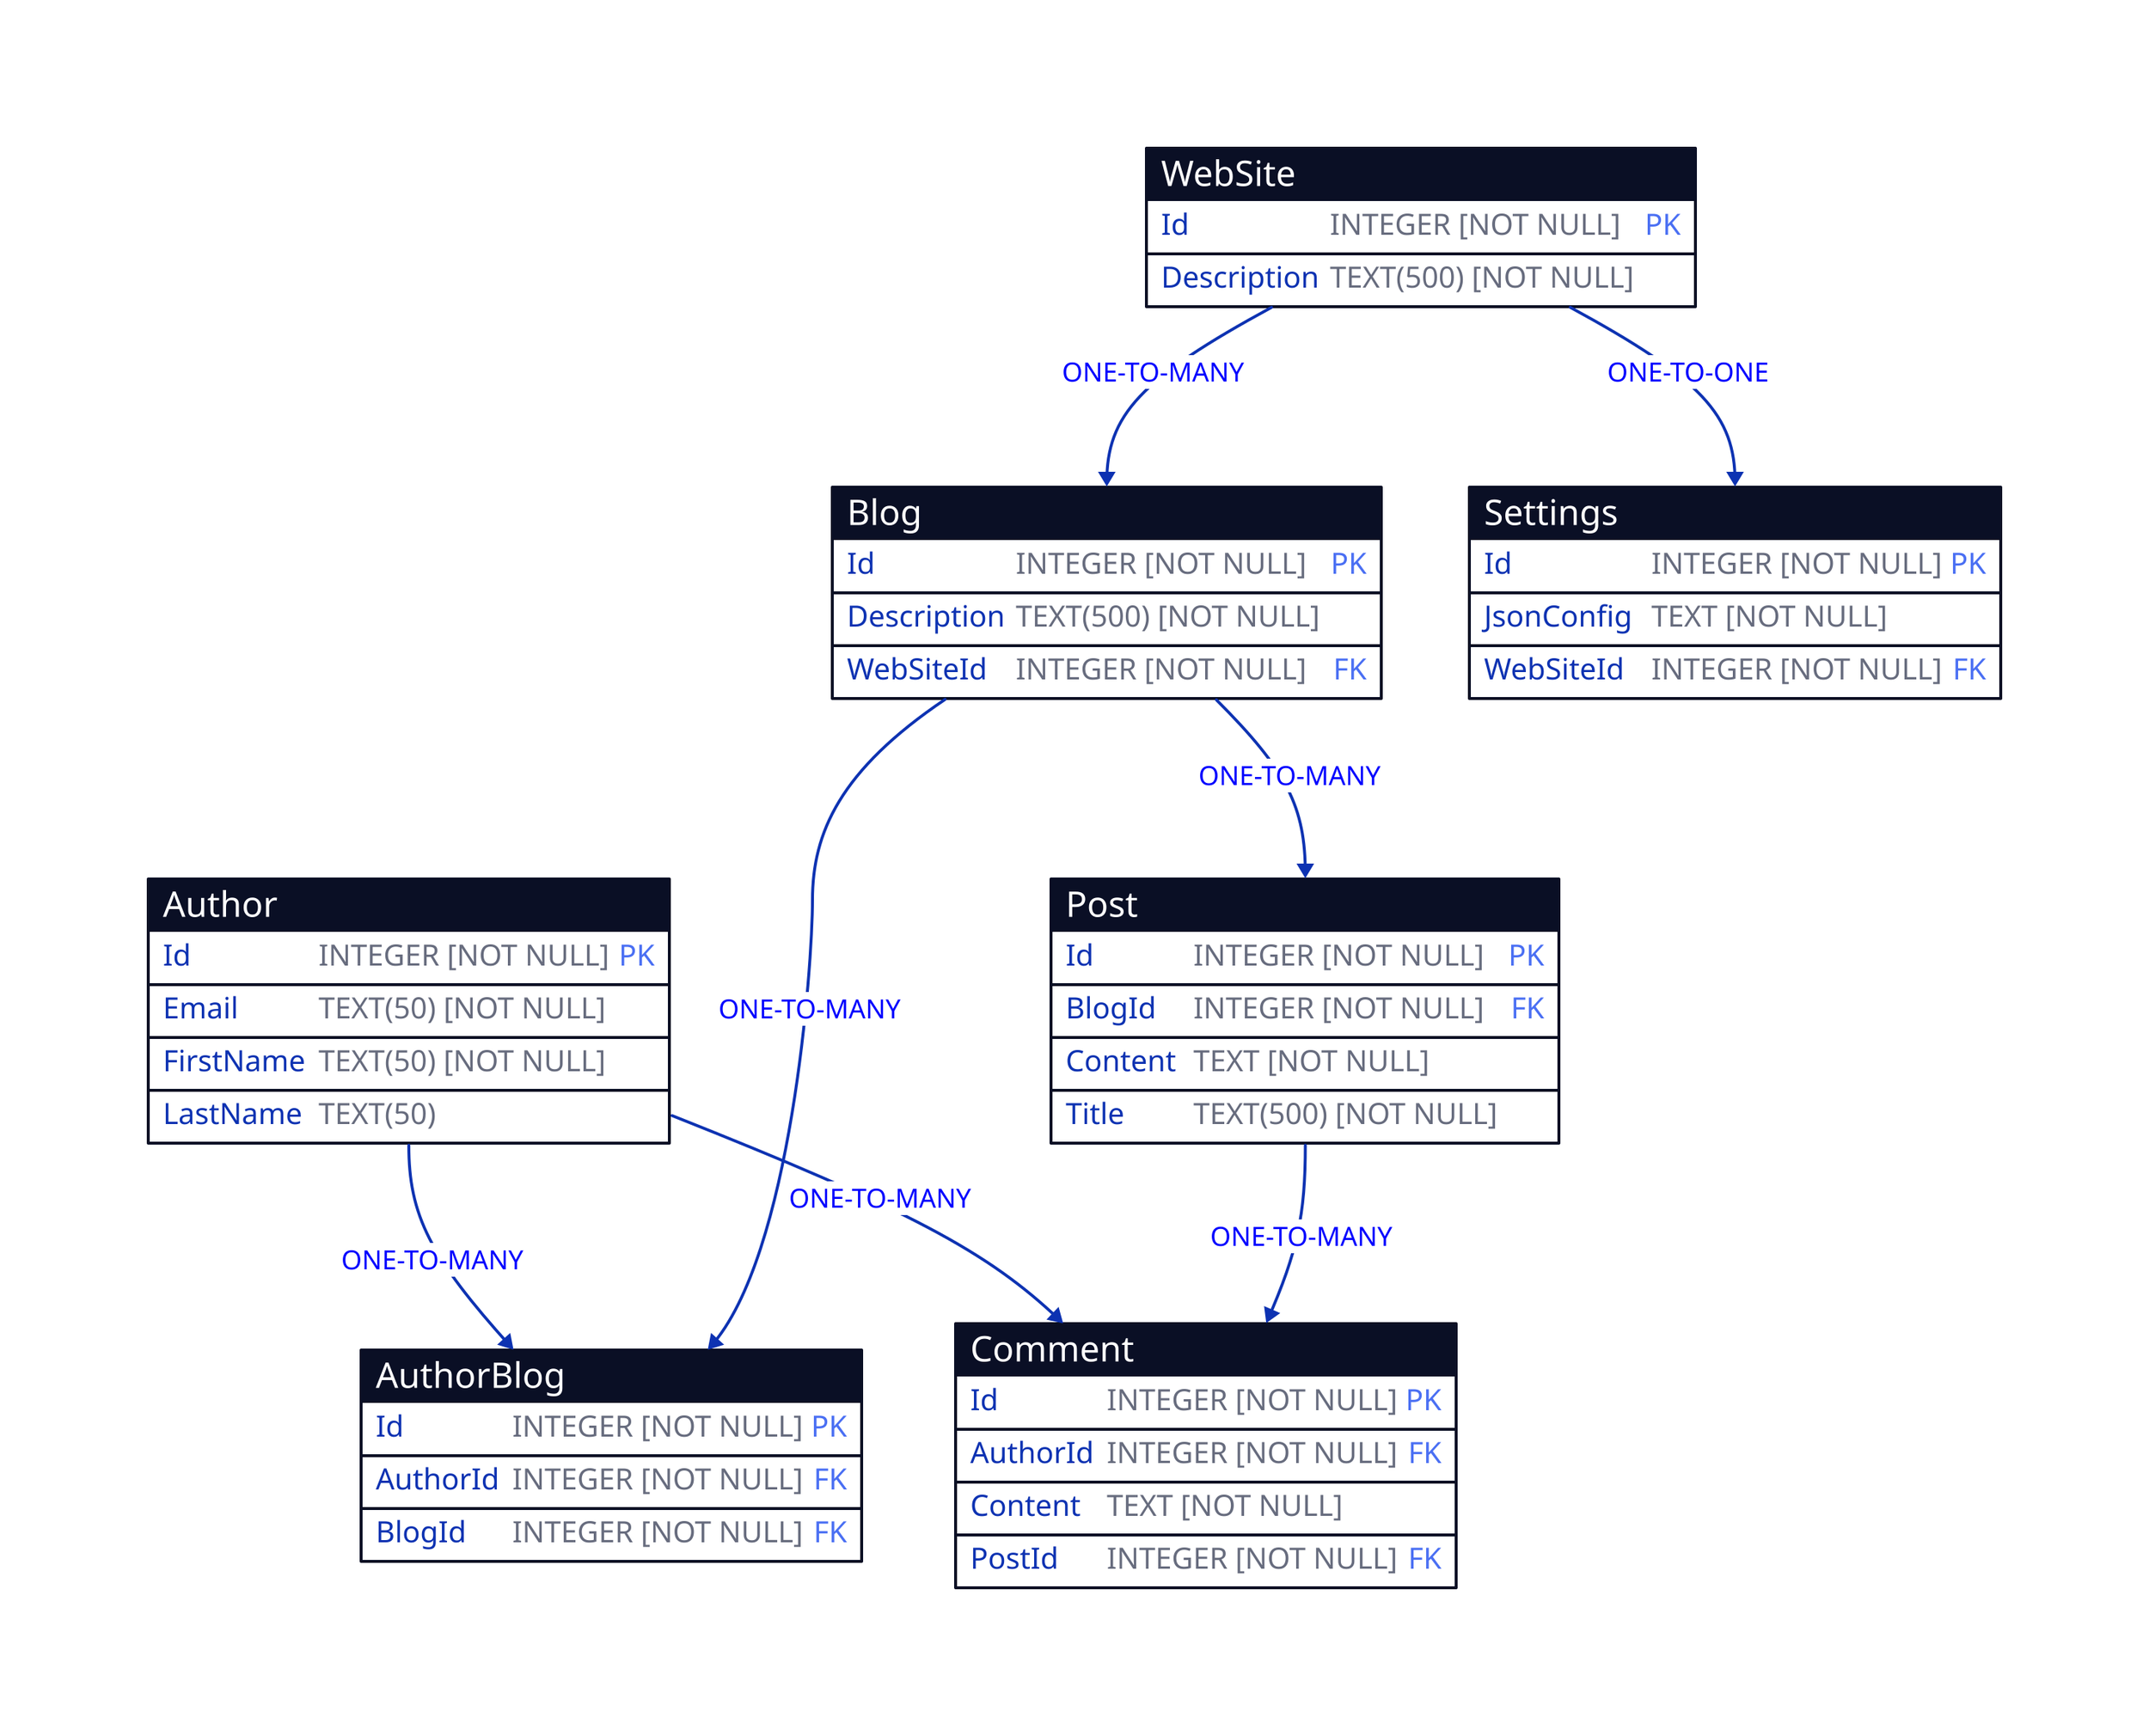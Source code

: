 Author: {
  shape: sql_table

  Id: INTEGER \[NOT NULL\] {constraint: primary_key}
  Email: TEXT(50) \[NOT NULL\]
  FirstName: TEXT(50) \[NOT NULL\]
  LastName: TEXT(50)
}

AuthorBlog: {
  shape: sql_table

  Id: INTEGER \[NOT NULL\] {constraint: primary_key}
  AuthorId: INTEGER \[NOT NULL\] {constraint: foreign_key}
  BlogId: INTEGER \[NOT NULL\] {constraint: foreign_key}
}

Blog: {
  shape: sql_table

  Id: INTEGER \[NOT NULL\] {constraint: primary_key}
  Description: TEXT(500) \[NOT NULL\]
  WebSiteId: INTEGER \[NOT NULL\] {constraint: foreign_key}
}

Comment: {
  shape: sql_table

  Id: INTEGER \[NOT NULL\] {constraint: primary_key}
  AuthorId: INTEGER \[NOT NULL\] {constraint: foreign_key}
  Content: TEXT \[NOT NULL\]
  PostId: INTEGER \[NOT NULL\] {constraint: foreign_key}
}

Post: {
  shape: sql_table

  Id: INTEGER \[NOT NULL\] {constraint: primary_key}
  BlogId: INTEGER \[NOT NULL\] {constraint: foreign_key}
  Content: TEXT \[NOT NULL\]
  Title: TEXT(500) \[NOT NULL\]
}

Settings: {
  shape: sql_table

  Id: INTEGER \[NOT NULL\] {constraint: primary_key}
  JsonConfig: TEXT \[NOT NULL\]
  WebSiteId: INTEGER \[NOT NULL\] {constraint: foreign_key}
}

WebSite: {
  shape: sql_table

  Id: INTEGER \[NOT NULL\] {constraint: primary_key}
  Description: TEXT(500) \[NOT NULL\]
}

Author.Id -> AuthorBlog.AuthorId: ONE-TO-MANY {
  style: {
    font-size: 18
    font-color: blue
    bold: true
  }
}

Blog.Id -> AuthorBlog.BlogId: ONE-TO-MANY {
  style: {
    font-size: 18
    font-color: blue
    bold: true
  }
}

WebSite.Id -> Blog.WebSiteId: ONE-TO-MANY {
  style: {
    font-size: 18
    font-color: blue
    bold: true
  }
}

Author.Id -> Comment.AuthorId: ONE-TO-MANY {
  style: {
    font-size: 18
    font-color: blue
    bold: true
  }
}

Post.Id -> Comment.PostId: ONE-TO-MANY {
  style: {
    font-size: 18
    font-color: blue
    bold: true
  }
}

Blog.Id -> Post.BlogId: ONE-TO-MANY {
  style: {
    font-size: 18
    font-color: blue
    bold: true
  }
}

WebSite.Id -> Settings.WebSiteId: ONE-TO-ONE {
  style: {
    font-size: 18
    font-color: blue
    bold: true
  }
}
